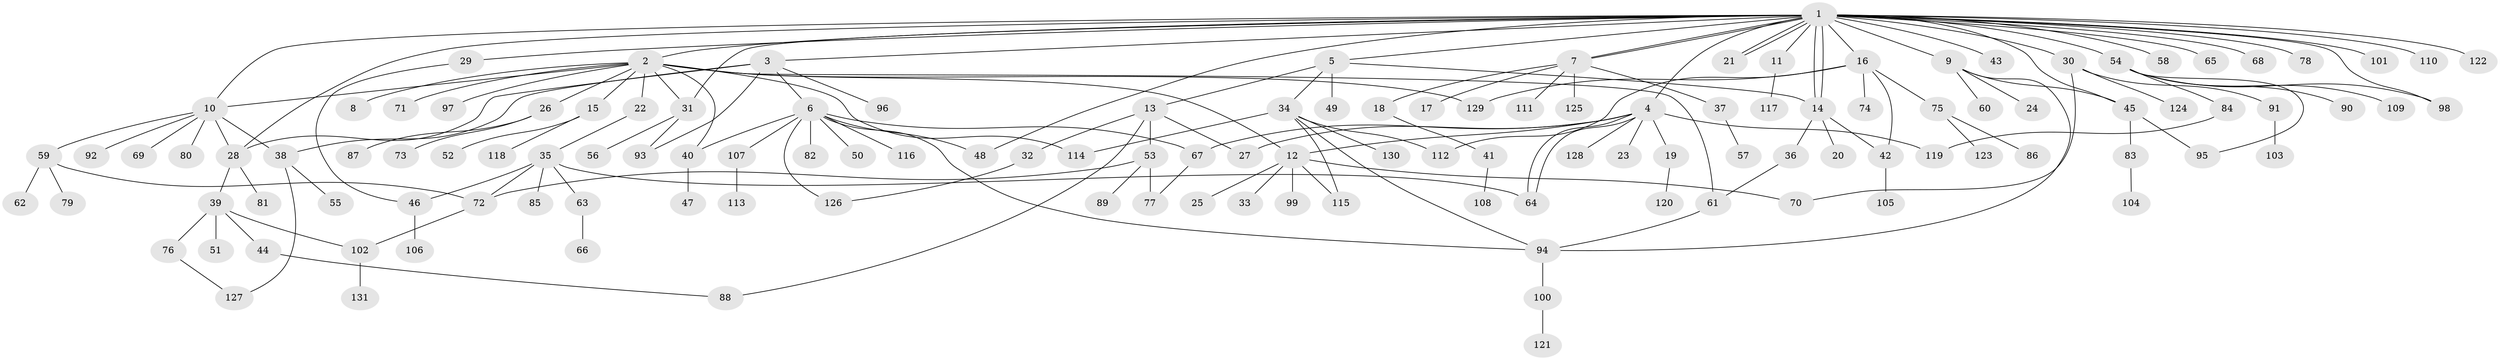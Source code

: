// Generated by graph-tools (version 1.1) at 2025/11/02/27/25 16:11:13]
// undirected, 131 vertices, 169 edges
graph export_dot {
graph [start="1"]
  node [color=gray90,style=filled];
  1;
  2;
  3;
  4;
  5;
  6;
  7;
  8;
  9;
  10;
  11;
  12;
  13;
  14;
  15;
  16;
  17;
  18;
  19;
  20;
  21;
  22;
  23;
  24;
  25;
  26;
  27;
  28;
  29;
  30;
  31;
  32;
  33;
  34;
  35;
  36;
  37;
  38;
  39;
  40;
  41;
  42;
  43;
  44;
  45;
  46;
  47;
  48;
  49;
  50;
  51;
  52;
  53;
  54;
  55;
  56;
  57;
  58;
  59;
  60;
  61;
  62;
  63;
  64;
  65;
  66;
  67;
  68;
  69;
  70;
  71;
  72;
  73;
  74;
  75;
  76;
  77;
  78;
  79;
  80;
  81;
  82;
  83;
  84;
  85;
  86;
  87;
  88;
  89;
  90;
  91;
  92;
  93;
  94;
  95;
  96;
  97;
  98;
  99;
  100;
  101;
  102;
  103;
  104;
  105;
  106;
  107;
  108;
  109;
  110;
  111;
  112;
  113;
  114;
  115;
  116;
  117;
  118;
  119;
  120;
  121;
  122;
  123;
  124;
  125;
  126;
  127;
  128;
  129;
  130;
  131;
  1 -- 2;
  1 -- 3;
  1 -- 4;
  1 -- 5;
  1 -- 7;
  1 -- 7;
  1 -- 9;
  1 -- 10;
  1 -- 11;
  1 -- 14;
  1 -- 14;
  1 -- 16;
  1 -- 21;
  1 -- 21;
  1 -- 28;
  1 -- 29;
  1 -- 30;
  1 -- 31;
  1 -- 43;
  1 -- 45;
  1 -- 48;
  1 -- 54;
  1 -- 58;
  1 -- 65;
  1 -- 68;
  1 -- 78;
  1 -- 98;
  1 -- 101;
  1 -- 110;
  1 -- 122;
  2 -- 8;
  2 -- 10;
  2 -- 12;
  2 -- 15;
  2 -- 22;
  2 -- 26;
  2 -- 31;
  2 -- 40;
  2 -- 61;
  2 -- 71;
  2 -- 97;
  2 -- 114;
  2 -- 129;
  3 -- 6;
  3 -- 28;
  3 -- 38;
  3 -- 93;
  3 -- 96;
  4 -- 12;
  4 -- 19;
  4 -- 23;
  4 -- 27;
  4 -- 64;
  4 -- 64;
  4 -- 67;
  4 -- 119;
  4 -- 128;
  5 -- 13;
  5 -- 14;
  5 -- 34;
  5 -- 49;
  6 -- 40;
  6 -- 48;
  6 -- 50;
  6 -- 67;
  6 -- 82;
  6 -- 94;
  6 -- 107;
  6 -- 116;
  6 -- 126;
  7 -- 17;
  7 -- 18;
  7 -- 37;
  7 -- 111;
  7 -- 125;
  9 -- 24;
  9 -- 45;
  9 -- 60;
  9 -- 94;
  10 -- 28;
  10 -- 38;
  10 -- 59;
  10 -- 69;
  10 -- 80;
  10 -- 92;
  11 -- 117;
  12 -- 25;
  12 -- 33;
  12 -- 70;
  12 -- 99;
  12 -- 115;
  13 -- 27;
  13 -- 32;
  13 -- 53;
  13 -- 88;
  14 -- 20;
  14 -- 36;
  14 -- 42;
  15 -- 52;
  15 -- 118;
  16 -- 42;
  16 -- 74;
  16 -- 75;
  16 -- 112;
  16 -- 129;
  18 -- 41;
  19 -- 120;
  22 -- 35;
  26 -- 73;
  26 -- 87;
  28 -- 39;
  28 -- 81;
  29 -- 46;
  30 -- 70;
  30 -- 91;
  30 -- 124;
  31 -- 56;
  31 -- 93;
  32 -- 126;
  34 -- 94;
  34 -- 112;
  34 -- 114;
  34 -- 115;
  34 -- 130;
  35 -- 46;
  35 -- 63;
  35 -- 64;
  35 -- 72;
  35 -- 85;
  36 -- 61;
  37 -- 57;
  38 -- 55;
  38 -- 127;
  39 -- 44;
  39 -- 51;
  39 -- 76;
  39 -- 102;
  40 -- 47;
  41 -- 108;
  42 -- 105;
  44 -- 88;
  45 -- 83;
  45 -- 95;
  46 -- 106;
  53 -- 72;
  53 -- 77;
  53 -- 89;
  54 -- 84;
  54 -- 90;
  54 -- 95;
  54 -- 98;
  54 -- 109;
  59 -- 62;
  59 -- 72;
  59 -- 79;
  61 -- 94;
  63 -- 66;
  67 -- 77;
  72 -- 102;
  75 -- 86;
  75 -- 123;
  76 -- 127;
  83 -- 104;
  84 -- 119;
  91 -- 103;
  94 -- 100;
  100 -- 121;
  102 -- 131;
  107 -- 113;
}
